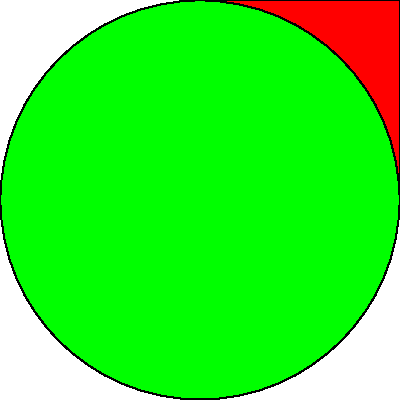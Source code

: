 size(200);
picture pic;
picture fig;
filldraw(pic,unitcircle,green);
filldraw(fig,unitsquare,red);
add(pic);
add(fig,above=false);
